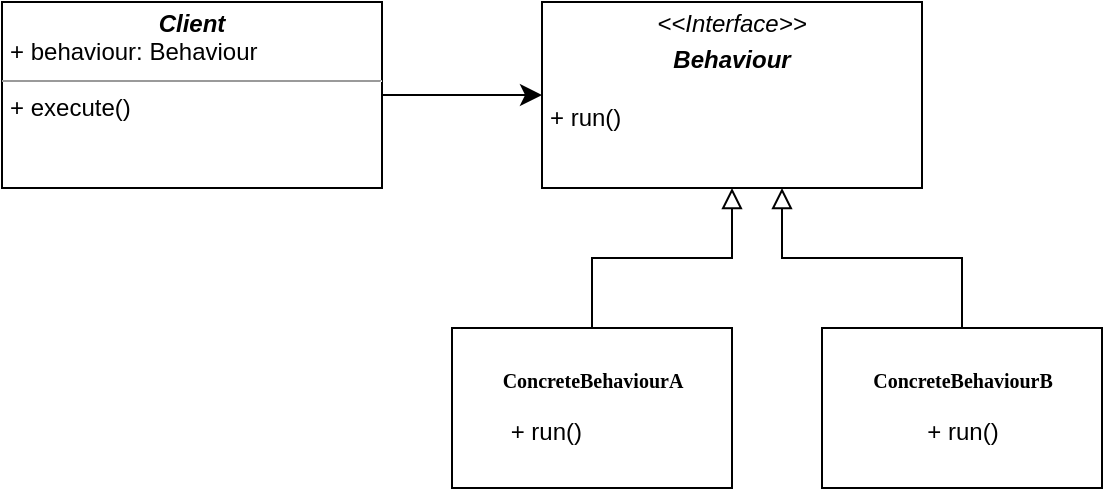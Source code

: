 <mxfile version="13.6.2" type="device"><diagram name="Page-1" id="c4acf3e9-155e-7222-9cf6-157b1a14988f"><mxGraphModel dx="894" dy="569" grid="1" gridSize="10" guides="1" tooltips="1" connect="1" arrows="1" fold="1" page="1" pageScale="1" pageWidth="850" pageHeight="1100" background="#ffffff" math="0" shadow="0"><root><mxCell id="0"/><mxCell id="1" parent="0"/><mxCell id="5d2195bd80daf111-15" value="&lt;p style=&quot;margin: 0px ; margin-top: 4px ; text-align: center&quot;&gt;&lt;i&gt;&amp;lt;&amp;lt;Interface&amp;gt;&amp;gt;&lt;/i&gt;&lt;/p&gt;&lt;p style=&quot;margin: 0px ; margin-top: 4px ; text-align: center&quot;&gt;&lt;i&gt;&lt;b&gt;Behaviour&lt;/b&gt;&lt;/i&gt;&lt;/p&gt;&lt;p style=&quot;margin: 0px 0px 0px 4px&quot;&gt;&lt;br&gt;&lt;/p&gt;&lt;p style=&quot;margin: 0px 0px 0px 4px&quot;&gt;+ run()&lt;/p&gt;" style="verticalAlign=top;align=left;overflow=fill;fontSize=12;fontFamily=Helvetica;html=1;rounded=0;shadow=0;comic=0;labelBackgroundColor=none;strokeWidth=1" parent="1" vertex="1"><mxGeometry x="330" y="87" width="190" height="93" as="geometry"/></mxCell><mxCell id="w-ZyoW__XgaW2lL5cO4P-5" value="" style="edgeStyle=orthogonalEdgeStyle;rounded=0;orthogonalLoop=1;jettySize=auto;html=1;endArrow=block;endFill=0;endSize=8;" edge="1" parent="1" source="5d2195bd80daf111-17" target="5d2195bd80daf111-15"><mxGeometry relative="1" as="geometry"/></mxCell><mxCell id="5d2195bd80daf111-17" value="&lt;b&gt;ConcreteBehaviourA&lt;br&gt;&lt;br&gt;&lt;/b&gt;&lt;p style=&quot;font-family: &amp;#34;helvetica&amp;#34; ; font-size: 12px ; text-align: left ; margin: 0px 0px 0px 4px&quot;&gt;+ run()&lt;/p&gt;" style="html=1;rounded=0;shadow=0;comic=0;labelBackgroundColor=none;strokeWidth=1;fontFamily=Verdana;fontSize=10;align=center;" parent="1" vertex="1"><mxGeometry x="285" y="250" width="140" height="80" as="geometry"/></mxCell><mxCell id="w-ZyoW__XgaW2lL5cO4P-3" value="" style="edgeStyle=orthogonalEdgeStyle;rounded=0;orthogonalLoop=1;jettySize=auto;html=1;endSize=8;" edge="1" parent="1" source="5d2195bd80daf111-18" target="5d2195bd80daf111-15"><mxGeometry relative="1" as="geometry"/></mxCell><mxCell id="5d2195bd80daf111-18" value="&lt;p style=&quot;margin: 0px ; margin-top: 4px ; text-align: center&quot;&gt;&lt;i&gt;&lt;b&gt;Client&lt;/b&gt;&lt;/i&gt;&lt;br&gt;&lt;/p&gt;&lt;p style=&quot;margin: 0px ; margin-left: 4px&quot;&gt;+ behaviour: Behaviour&lt;/p&gt;&lt;hr size=&quot;1&quot;&gt;&lt;p style=&quot;margin: 0px 0px 0px 4px&quot;&gt;+ execute()&lt;br&gt;&lt;/p&gt;&lt;p style=&quot;margin: 0px ; margin-left: 4px&quot;&gt;&lt;br&gt;&lt;/p&gt;" style="verticalAlign=top;align=left;overflow=fill;fontSize=12;fontFamily=Helvetica;html=1;rounded=0;shadow=0;comic=0;labelBackgroundColor=none;strokeWidth=1" parent="1" vertex="1"><mxGeometry x="60" y="87" width="190" height="93" as="geometry"/></mxCell><mxCell id="w-ZyoW__XgaW2lL5cO4P-6" value="" style="edgeStyle=orthogonalEdgeStyle;rounded=0;orthogonalLoop=1;jettySize=auto;html=1;endArrow=block;endFill=0;endSize=8;exitX=0.5;exitY=0;exitDx=0;exitDy=0;" edge="1" parent="1" source="w-ZyoW__XgaW2lL5cO4P-1" target="5d2195bd80daf111-15"><mxGeometry relative="1" as="geometry"><Array as="points"><mxPoint x="540" y="215"/><mxPoint x="450" y="215"/></Array></mxGeometry></mxCell><mxCell id="w-ZyoW__XgaW2lL5cO4P-1" value="&lt;b&gt;ConcreteBehaviourB&lt;br&gt;&lt;br&gt;&lt;/b&gt;&lt;span style=&quot;font-family: &amp;#34;helvetica&amp;#34; ; font-size: 12px ; text-align: left&quot;&gt;+ run()&lt;/span&gt;&lt;b&gt;&lt;br&gt;&lt;/b&gt;" style="html=1;rounded=0;shadow=0;comic=0;labelBackgroundColor=none;strokeWidth=1;fontFamily=Verdana;fontSize=10;align=center;" vertex="1" parent="1"><mxGeometry x="470" y="250" width="140" height="80" as="geometry"/></mxCell></root></mxGraphModel></diagram></mxfile>